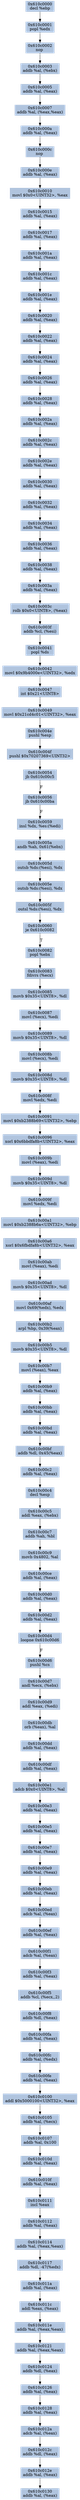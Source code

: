 digraph G {
node[shape=rectangle,style=filled,fillcolor=lightsteelblue,color=lightsteelblue]
bgcolor="transparent"
a0x610c0000decl_ebp[label="0x610c0000\ndecl %ebp"];
a0x610c0001popl_edx[label="0x610c0001\npopl %edx"];
a0x610c0002nop_[label="0x610c0002\nnop "];
a0x610c0003addb_al_ebx_[label="0x610c0003\naddb %al, (%ebx)"];
a0x610c0005addb_al_eax_[label="0x610c0005\naddb %al, (%eax)"];
a0x610c0007addb_al_eaxeax_[label="0x610c0007\naddb %al, (%eax,%eax)"];
a0x610c000aaddb_al_eax_[label="0x610c000a\naddb %al, (%eax)"];
a0x610c000cnop_[label="0x610c000c\nnop "];
a0x610c000eaddb_al_eax_[label="0x610c000e\naddb %al, (%eax)"];
a0x610c0010movl_0x0UINT32_eax[label="0x610c0010\nmovl $0x0<UINT32>, %eax"];
a0x610c0015addb_al_eax_[label="0x610c0015\naddb %al, (%eax)"];
a0x610c0017addb_al_eax_[label="0x610c0017\naddb %al, (%eax)"];
a0x610c001aaddb_al_eax_[label="0x610c001a\naddb %al, (%eax)"];
a0x610c001caddb_al_eax_[label="0x610c001c\naddb %al, (%eax)"];
a0x610c001eaddb_al_eax_[label="0x610c001e\naddb %al, (%eax)"];
a0x610c0020addb_al_eax_[label="0x610c0020\naddb %al, (%eax)"];
a0x610c0022addb_al_eax_[label="0x610c0022\naddb %al, (%eax)"];
a0x610c0024addb_al_eax_[label="0x610c0024\naddb %al, (%eax)"];
a0x610c0026addb_al_eax_[label="0x610c0026\naddb %al, (%eax)"];
a0x610c0028addb_al_eax_[label="0x610c0028\naddb %al, (%eax)"];
a0x610c002aaddb_al_eax_[label="0x610c002a\naddb %al, (%eax)"];
a0x610c002caddb_al_eax_[label="0x610c002c\naddb %al, (%eax)"];
a0x610c002eaddb_al_eax_[label="0x610c002e\naddb %al, (%eax)"];
a0x610c0030addb_al_eax_[label="0x610c0030\naddb %al, (%eax)"];
a0x610c0032addb_al_eax_[label="0x610c0032\naddb %al, (%eax)"];
a0x610c0034addb_al_eax_[label="0x610c0034\naddb %al, (%eax)"];
a0x610c0036addb_al_eax_[label="0x610c0036\naddb %al, (%eax)"];
a0x610c0038addb_al_eax_[label="0x610c0038\naddb %al, (%eax)"];
a0x610c003aaddb_al_eax_[label="0x610c003a\naddb %al, (%eax)"];
a0x610c003crolb_0x0UINT8_eax_[label="0x610c003c\nrolb $0x0<UINT8>, (%eax)"];
a0x610c003faddb_cl_esi_[label="0x610c003f\naddb %cl, (%esi)"];
a0x610c0041popl_ds[label="0x610c0041\npopl %ds"];
a0x610c0042movl_0x9b4000eUINT32_edx[label="0x610c0042\nmovl $0x9b4000e<UINT32>, %edx"];
a0x610c0047int_0x21UINT8[label="0x610c0047\nint $0x21<UINT8>"];
a0x610c0049movl_0x21cd4c01UINT32_eax[label="0x610c0049\nmovl $0x21cd4c01<UINT32>, %eax"];
a0x610c004epushl_esp[label="0x610c004e\npushl %esp"];
a0x610c004fpushl_0x70207369UINT32[label="0x610c004f\npushl $0x70207369<UINT32>"];
a0x610c0054jb_0x610c00c5[label="0x610c0054\njb 0x610c00c5"];
a0x610c0056jb_0x610c00ba[label="0x610c0056\njb 0x610c00ba"];
a0x610c0059insl_dx_es_edi_[label="0x610c0059\ninsl %dx, %es:(%edi)"];
a0x610c005aandb_ah_0x61ebx_[label="0x610c005a\nandb %ah, 0x61(%ebx)"];
a0x610c005doutsb_ds_esi__dx[label="0x610c005d\noutsb %ds:(%esi), %dx"];
a0x610c005eoutsb_ds_esi__dx[label="0x610c005e\noutsb %ds:(%esi), %dx"];
a0x610c005foutsl_ds_esi__dx[label="0x610c005f\noutsl %ds:(%esi), %dx"];
a0x610c0060je_0x610c0082[label="0x610c0060\nje 0x610c0082"];
a0x610c0082popl_ebx[label="0x610c0082\npopl %ebx"];
a0x610c0083fdivrs_ecx_[label="0x610c0083\nfdivrs (%ecx)"];
a0x610c0085movb_0x35UINT8_dl[label="0x610c0085\nmovb $0x35<UINT8>, %dl"];
a0x610c0087movl_ecx__edi[label="0x610c0087\nmovl (%ecx), %edi"];
a0x610c0089movb_0x35UINT8_dl[label="0x610c0089\nmovb $0x35<UINT8>, %dl"];
a0x610c008bmovl_ecx__edi[label="0x610c008b\nmovl (%ecx), %edi"];
a0x610c008dmovb_0x35UINT8_dl[label="0x610c008d\nmovb $0x35<UINT8>, %dl"];
a0x610c008fmovl_edx_edi[label="0x610c008f\nmovl %edx, %edi"];
a0x610c0091movl_0xb2388b69UINT32_ebp[label="0x610c0091\nmovl $0xb2388b69<UINT32>, %ebp"];
a0x610c0096xorl_0x6bbdfa8bUINT32_eax[label="0x610c0096\nxorl $0x6bbdfa8b<UINT32>, %eax"];
a0x610c009bmovl_eax__edi[label="0x610c009b\nmovl (%eax), %edi"];
a0x610c009dmovb_0x35UINT8_dl[label="0x610c009d\nmovb $0x35<UINT8>, %dl"];
a0x610c009fmovl_edx_edi[label="0x610c009f\nmovl %edx, %edi"];
a0x610c00a1movl_0xb2388b6aUINT32_ebp[label="0x610c00a1\nmovl $0xb2388b6a<UINT32>, %ebp"];
a0x610c00a6xorl_0x6fbdfa8bUINT32_eax[label="0x610c00a6\nxorl $0x6fbdfa8b<UINT32>, %eax"];
a0x610c00abmovl_eax__edi[label="0x610c00ab\nmovl (%eax), %edi"];
a0x610c00admovb_0x35UINT8_dl[label="0x610c00ad\nmovb $0x35<UINT8>, %dl"];
a0x610c00afmovl_0x69edx__edx[label="0x610c00af\nmovl 0x69(%edx), %edx"];
a0x610c00b2arpl_bp_0x39eax_[label="0x610c00b2\narpl %bp, 0x39(%eax)"];
a0x610c00b5movb_0x35UINT8_dl[label="0x610c00b5\nmovb $0x35<UINT8>, %dl"];
a0x610c00b7movl_eax__eax[label="0x610c00b7\nmovl (%eax), %eax"];
a0x610c00b9addb_al_eax_[label="0x610c00b9\naddb %al, (%eax)"];
a0x610c00bbaddb_al_eax_[label="0x610c00bb\naddb %al, (%eax)"];
a0x610c00bdaddb_al_eax_[label="0x610c00bd\naddb %al, (%eax)"];
a0x610c00bfaddb_dl_0x45eax_[label="0x610c00bf\naddb %dl, 0x45(%eax)"];
a0x610c00c2addb_al_eax_[label="0x610c00c2\naddb %al, (%eax)"];
a0x610c00c4decl_esp[label="0x610c00c4\ndecl %esp"];
a0x610c00c5addl_eax_ebx_[label="0x610c00c5\naddl %eax, (%ebx)"];
a0x610c00c7addb_ah_bl[label="0x610c00c7\naddb %ah, %bl"];
a0x610c00c9movb_0x4802_al[label="0x610c00c9\nmovb 0x4802, %al"];
a0x610c00ceaddb_al_eax_[label="0x610c00ce\naddb %al, (%eax)"];
a0x610c00d0addb_al_eax_[label="0x610c00d0\naddb %al, (%eax)"];
a0x610c00d2addb_al_eax_[label="0x610c00d2\naddb %al, (%eax)"];
a0x610c00d4loopne_0x610c00d6[label="0x610c00d4\nloopne 0x610c00d6"];
a0x610c00d6pushl_cs[label="0x610c00d6\npushl %cs"];
a0x610c00d7andl_ecx_ebx_[label="0x610c00d7\nandl %ecx, (%ebx)"];
a0x610c00d9addl_eax_edi_[label="0x610c00d9\naddl %eax, (%edi)"];
a0x610c00dborb_eax__al[label="0x610c00db\norb (%eax), %al"];
a0x610c00ddaddb_al_eax_[label="0x610c00dd\naddb %al, (%eax)"];
a0x610c00dfaddb_al_eax_[label="0x610c00df\naddb %al, (%eax)"];
a0x610c00e1adcb_0x0UINT8_al[label="0x610c00e1\nadcb $0x0<UINT8>, %al"];
a0x610c00e3addb_al_eax_[label="0x610c00e3\naddb %al, (%eax)"];
a0x610c00e5addb_al_eax_[label="0x610c00e5\naddb %al, (%eax)"];
a0x610c00e7addb_al_eax_[label="0x610c00e7\naddb %al, (%eax)"];
a0x610c00e9addb_al_eax_[label="0x610c00e9\naddb %al, (%eax)"];
a0x610c00ebaddb_al_eax_[label="0x610c00eb\naddb %al, (%eax)"];
a0x610c00edadcb_al_eax_[label="0x610c00ed\nadcb %al, (%eax)"];
a0x610c00efaddb_al_eax_[label="0x610c00ef\naddb %al, (%eax)"];
a0x610c00f1adcb_al_eax_[label="0x610c00f1\nadcb %al, (%eax)"];
a0x610c00f3addb_al_eax_[label="0x610c00f3\naddb %al, (%eax)"];
a0x610c00f5addb_cl_ecx2_[label="0x610c00f5\naddb %cl, (%ecx,,2)"];
a0x610c00f8addb_dl_eax_[label="0x610c00f8\naddb %dl, (%eax)"];
a0x610c00faaddb_al_eax_[label="0x610c00fa\naddb %al, (%eax)"];
a0x610c00fcaddb_al_edx_[label="0x610c00fc\naddb %al, (%edx)"];
a0x610c00feaddb_al_eax_[label="0x610c00fe\naddb %al, (%eax)"];
a0x610c0100addl_0x5000100UINT32_eax[label="0x610c0100\naddl $0x5000100<UINT32>, %eax"];
a0x610c0105addb_al_ecx_[label="0x610c0105\naddb %al, (%ecx)"];
a0x610c0107addb_al_0x100[label="0x610c0107\naddb %al, 0x100"];
a0x610c010daddb_al_eax_[label="0x610c010d\naddb %al, (%eax)"];
a0x610c010faddb_al_eax_[label="0x610c010f\naddb %al, (%eax)"];
a0x610c0111incl_eax[label="0x610c0111\nincl %eax"];
a0x610c0112addb_al_eax_[label="0x610c0112\naddb %al, (%eax)"];
a0x610c0114addb_al_eaxeax_[label="0x610c0114\naddb %al, (%eax,%eax)"];
a0x610c0117addb_dl__47edx_[label="0x610c0117\naddb %dl, -47(%edx)"];
a0x610c011aaddb_al_eax_[label="0x610c011a\naddb %al, (%eax)"];
a0x610c011caddl_eax_eax_[label="0x610c011c\naddl %eax, (%eax)"];
a0x610c011eaddb_al_eaxeax_[label="0x610c011e\naddb %al, (%eax,%eax)"];
a0x610c0121addb_al_eaxeax_[label="0x610c0121\naddb %al, (%eax,%eax)"];
a0x610c0124addb_dl_eax_[label="0x610c0124\naddb %dl, (%eax)"];
a0x610c0126addb_al_eax_[label="0x610c0126\naddb %al, (%eax)"];
a0x610c0128addb_al_eax_[label="0x610c0128\naddb %al, (%eax)"];
a0x610c012aadcb_al_eax_[label="0x610c012a\nadcb %al, (%eax)"];
a0x610c012caddb_dl_eax_[label="0x610c012c\naddb %dl, (%eax)"];
a0x610c012eaddb_al_eax_[label="0x610c012e\naddb %al, (%eax)"];
a0x610c0130addb_al_eax_[label="0x610c0130\naddb %al, (%eax)"];
a0x610c0000decl_ebp -> a0x610c0001popl_edx [color="#000000"];
a0x610c0001popl_edx -> a0x610c0002nop_ [color="#000000"];
a0x610c0002nop_ -> a0x610c0003addb_al_ebx_ [color="#000000"];
a0x610c0003addb_al_ebx_ -> a0x610c0005addb_al_eax_ [color="#000000"];
a0x610c0005addb_al_eax_ -> a0x610c0007addb_al_eaxeax_ [color="#000000"];
a0x610c0007addb_al_eaxeax_ -> a0x610c000aaddb_al_eax_ [color="#000000"];
a0x610c000aaddb_al_eax_ -> a0x610c000cnop_ [color="#000000"];
a0x610c000cnop_ -> a0x610c000eaddb_al_eax_ [color="#000000"];
a0x610c000eaddb_al_eax_ -> a0x610c0010movl_0x0UINT32_eax [color="#000000"];
a0x610c0010movl_0x0UINT32_eax -> a0x610c0015addb_al_eax_ [color="#000000"];
a0x610c0015addb_al_eax_ -> a0x610c0017addb_al_eax_ [color="#000000"];
a0x610c0017addb_al_eax_ -> a0x610c001aaddb_al_eax_ [color="#000000"];
a0x610c001aaddb_al_eax_ -> a0x610c001caddb_al_eax_ [color="#000000"];
a0x610c001caddb_al_eax_ -> a0x610c001eaddb_al_eax_ [color="#000000"];
a0x610c001eaddb_al_eax_ -> a0x610c0020addb_al_eax_ [color="#000000"];
a0x610c0020addb_al_eax_ -> a0x610c0022addb_al_eax_ [color="#000000"];
a0x610c0022addb_al_eax_ -> a0x610c0024addb_al_eax_ [color="#000000"];
a0x610c0024addb_al_eax_ -> a0x610c0026addb_al_eax_ [color="#000000"];
a0x610c0026addb_al_eax_ -> a0x610c0028addb_al_eax_ [color="#000000"];
a0x610c0028addb_al_eax_ -> a0x610c002aaddb_al_eax_ [color="#000000"];
a0x610c002aaddb_al_eax_ -> a0x610c002caddb_al_eax_ [color="#000000"];
a0x610c002caddb_al_eax_ -> a0x610c002eaddb_al_eax_ [color="#000000"];
a0x610c002eaddb_al_eax_ -> a0x610c0030addb_al_eax_ [color="#000000"];
a0x610c0030addb_al_eax_ -> a0x610c0032addb_al_eax_ [color="#000000"];
a0x610c0032addb_al_eax_ -> a0x610c0034addb_al_eax_ [color="#000000"];
a0x610c0034addb_al_eax_ -> a0x610c0036addb_al_eax_ [color="#000000"];
a0x610c0036addb_al_eax_ -> a0x610c0038addb_al_eax_ [color="#000000"];
a0x610c0038addb_al_eax_ -> a0x610c003aaddb_al_eax_ [color="#000000"];
a0x610c003aaddb_al_eax_ -> a0x610c003crolb_0x0UINT8_eax_ [color="#000000"];
a0x610c003crolb_0x0UINT8_eax_ -> a0x610c003faddb_cl_esi_ [color="#000000"];
a0x610c003faddb_cl_esi_ -> a0x610c0041popl_ds [color="#000000"];
a0x610c0041popl_ds -> a0x610c0042movl_0x9b4000eUINT32_edx [color="#000000"];
a0x610c0042movl_0x9b4000eUINT32_edx -> a0x610c0047int_0x21UINT8 [color="#000000"];
a0x610c0047int_0x21UINT8 -> a0x610c0049movl_0x21cd4c01UINT32_eax [color="#000000"];
a0x610c0049movl_0x21cd4c01UINT32_eax -> a0x610c004epushl_esp [color="#000000"];
a0x610c004epushl_esp -> a0x610c004fpushl_0x70207369UINT32 [color="#000000"];
a0x610c004fpushl_0x70207369UINT32 -> a0x610c0054jb_0x610c00c5 [color="#000000"];
a0x610c0054jb_0x610c00c5 -> a0x610c0056jb_0x610c00ba [color="#000000",label="F"];
a0x610c0056jb_0x610c00ba -> a0x610c0059insl_dx_es_edi_ [color="#000000",label="F"];
a0x610c0059insl_dx_es_edi_ -> a0x610c005aandb_ah_0x61ebx_ [color="#000000"];
a0x610c005aandb_ah_0x61ebx_ -> a0x610c005doutsb_ds_esi__dx [color="#000000"];
a0x610c005doutsb_ds_esi__dx -> a0x610c005eoutsb_ds_esi__dx [color="#000000"];
a0x610c005eoutsb_ds_esi__dx -> a0x610c005foutsl_ds_esi__dx [color="#000000"];
a0x610c005foutsl_ds_esi__dx -> a0x610c0060je_0x610c0082 [color="#000000"];
a0x610c0060je_0x610c0082 -> a0x610c0082popl_ebx [color="#000000",label="T"];
a0x610c0082popl_ebx -> a0x610c0083fdivrs_ecx_ [color="#000000"];
a0x610c0083fdivrs_ecx_ -> a0x610c0085movb_0x35UINT8_dl [color="#000000"];
a0x610c0085movb_0x35UINT8_dl -> a0x610c0087movl_ecx__edi [color="#000000"];
a0x610c0087movl_ecx__edi -> a0x610c0089movb_0x35UINT8_dl [color="#000000"];
a0x610c0089movb_0x35UINT8_dl -> a0x610c008bmovl_ecx__edi [color="#000000"];
a0x610c008bmovl_ecx__edi -> a0x610c008dmovb_0x35UINT8_dl [color="#000000"];
a0x610c008dmovb_0x35UINT8_dl -> a0x610c008fmovl_edx_edi [color="#000000"];
a0x610c008fmovl_edx_edi -> a0x610c0091movl_0xb2388b69UINT32_ebp [color="#000000"];
a0x610c0091movl_0xb2388b69UINT32_ebp -> a0x610c0096xorl_0x6bbdfa8bUINT32_eax [color="#000000"];
a0x610c0096xorl_0x6bbdfa8bUINT32_eax -> a0x610c009bmovl_eax__edi [color="#000000"];
a0x610c009bmovl_eax__edi -> a0x610c009dmovb_0x35UINT8_dl [color="#000000"];
a0x610c009dmovb_0x35UINT8_dl -> a0x610c009fmovl_edx_edi [color="#000000"];
a0x610c009fmovl_edx_edi -> a0x610c00a1movl_0xb2388b6aUINT32_ebp [color="#000000"];
a0x610c00a1movl_0xb2388b6aUINT32_ebp -> a0x610c00a6xorl_0x6fbdfa8bUINT32_eax [color="#000000"];
a0x610c00a6xorl_0x6fbdfa8bUINT32_eax -> a0x610c00abmovl_eax__edi [color="#000000"];
a0x610c00abmovl_eax__edi -> a0x610c00admovb_0x35UINT8_dl [color="#000000"];
a0x610c00admovb_0x35UINT8_dl -> a0x610c00afmovl_0x69edx__edx [color="#000000"];
a0x610c00afmovl_0x69edx__edx -> a0x610c00b2arpl_bp_0x39eax_ [color="#000000"];
a0x610c00b2arpl_bp_0x39eax_ -> a0x610c00b5movb_0x35UINT8_dl [color="#000000"];
a0x610c00b5movb_0x35UINT8_dl -> a0x610c00b7movl_eax__eax [color="#000000"];
a0x610c00b7movl_eax__eax -> a0x610c00b9addb_al_eax_ [color="#000000"];
a0x610c00b9addb_al_eax_ -> a0x610c00bbaddb_al_eax_ [color="#000000"];
a0x610c00bbaddb_al_eax_ -> a0x610c00bdaddb_al_eax_ [color="#000000"];
a0x610c00bdaddb_al_eax_ -> a0x610c00bfaddb_dl_0x45eax_ [color="#000000"];
a0x610c00bfaddb_dl_0x45eax_ -> a0x610c00c2addb_al_eax_ [color="#000000"];
a0x610c00c2addb_al_eax_ -> a0x610c00c4decl_esp [color="#000000"];
a0x610c00c4decl_esp -> a0x610c00c5addl_eax_ebx_ [color="#000000"];
a0x610c00c5addl_eax_ebx_ -> a0x610c00c7addb_ah_bl [color="#000000"];
a0x610c00c7addb_ah_bl -> a0x610c00c9movb_0x4802_al [color="#000000"];
a0x610c00c9movb_0x4802_al -> a0x610c00ceaddb_al_eax_ [color="#000000"];
a0x610c00ceaddb_al_eax_ -> a0x610c00d0addb_al_eax_ [color="#000000"];
a0x610c00d0addb_al_eax_ -> a0x610c00d2addb_al_eax_ [color="#000000"];
a0x610c00d2addb_al_eax_ -> a0x610c00d4loopne_0x610c00d6 [color="#000000"];
a0x610c00d4loopne_0x610c00d6 -> a0x610c00d6pushl_cs [color="#000000",label="F"];
a0x610c00d6pushl_cs -> a0x610c00d7andl_ecx_ebx_ [color="#000000"];
a0x610c00d7andl_ecx_ebx_ -> a0x610c00d9addl_eax_edi_ [color="#000000"];
a0x610c00d9addl_eax_edi_ -> a0x610c00dborb_eax__al [color="#000000"];
a0x610c00dborb_eax__al -> a0x610c00ddaddb_al_eax_ [color="#000000"];
a0x610c00ddaddb_al_eax_ -> a0x610c00dfaddb_al_eax_ [color="#000000"];
a0x610c00dfaddb_al_eax_ -> a0x610c00e1adcb_0x0UINT8_al [color="#000000"];
a0x610c00e1adcb_0x0UINT8_al -> a0x610c00e3addb_al_eax_ [color="#000000"];
a0x610c00e3addb_al_eax_ -> a0x610c00e5addb_al_eax_ [color="#000000"];
a0x610c00e5addb_al_eax_ -> a0x610c00e7addb_al_eax_ [color="#000000"];
a0x610c00e7addb_al_eax_ -> a0x610c00e9addb_al_eax_ [color="#000000"];
a0x610c00e9addb_al_eax_ -> a0x610c00ebaddb_al_eax_ [color="#000000"];
a0x610c00ebaddb_al_eax_ -> a0x610c00edadcb_al_eax_ [color="#000000"];
a0x610c00edadcb_al_eax_ -> a0x610c00efaddb_al_eax_ [color="#000000"];
a0x610c00efaddb_al_eax_ -> a0x610c00f1adcb_al_eax_ [color="#000000"];
a0x610c00f1adcb_al_eax_ -> a0x610c00f3addb_al_eax_ [color="#000000"];
a0x610c00f3addb_al_eax_ -> a0x610c00f5addb_cl_ecx2_ [color="#000000"];
a0x610c00f5addb_cl_ecx2_ -> a0x610c00f8addb_dl_eax_ [color="#000000"];
a0x610c00f8addb_dl_eax_ -> a0x610c00faaddb_al_eax_ [color="#000000"];
a0x610c00faaddb_al_eax_ -> a0x610c00fcaddb_al_edx_ [color="#000000"];
a0x610c00fcaddb_al_edx_ -> a0x610c00feaddb_al_eax_ [color="#000000"];
a0x610c00feaddb_al_eax_ -> a0x610c0100addl_0x5000100UINT32_eax [color="#000000"];
a0x610c0100addl_0x5000100UINT32_eax -> a0x610c0105addb_al_ecx_ [color="#000000"];
a0x610c0105addb_al_ecx_ -> a0x610c0107addb_al_0x100 [color="#000000"];
a0x610c0107addb_al_0x100 -> a0x610c010daddb_al_eax_ [color="#000000"];
a0x610c010daddb_al_eax_ -> a0x610c010faddb_al_eax_ [color="#000000"];
a0x610c010faddb_al_eax_ -> a0x610c0111incl_eax [color="#000000"];
a0x610c0111incl_eax -> a0x610c0112addb_al_eax_ [color="#000000"];
a0x610c0112addb_al_eax_ -> a0x610c0114addb_al_eaxeax_ [color="#000000"];
a0x610c0114addb_al_eaxeax_ -> a0x610c0117addb_dl__47edx_ [color="#000000"];
a0x610c0117addb_dl__47edx_ -> a0x610c011aaddb_al_eax_ [color="#000000"];
a0x610c011aaddb_al_eax_ -> a0x610c011caddl_eax_eax_ [color="#000000"];
a0x610c011caddl_eax_eax_ -> a0x610c011eaddb_al_eaxeax_ [color="#000000"];
a0x610c011eaddb_al_eaxeax_ -> a0x610c0121addb_al_eaxeax_ [color="#000000"];
a0x610c0121addb_al_eaxeax_ -> a0x610c0124addb_dl_eax_ [color="#000000"];
a0x610c0124addb_dl_eax_ -> a0x610c0126addb_al_eax_ [color="#000000"];
a0x610c0126addb_al_eax_ -> a0x610c0128addb_al_eax_ [color="#000000"];
a0x610c0128addb_al_eax_ -> a0x610c012aadcb_al_eax_ [color="#000000"];
a0x610c012aadcb_al_eax_ -> a0x610c012caddb_dl_eax_ [color="#000000"];
a0x610c012caddb_dl_eax_ -> a0x610c012eaddb_al_eax_ [color="#000000"];
a0x610c012eaddb_al_eax_ -> a0x610c0130addb_al_eax_ [color="#000000"];
}
